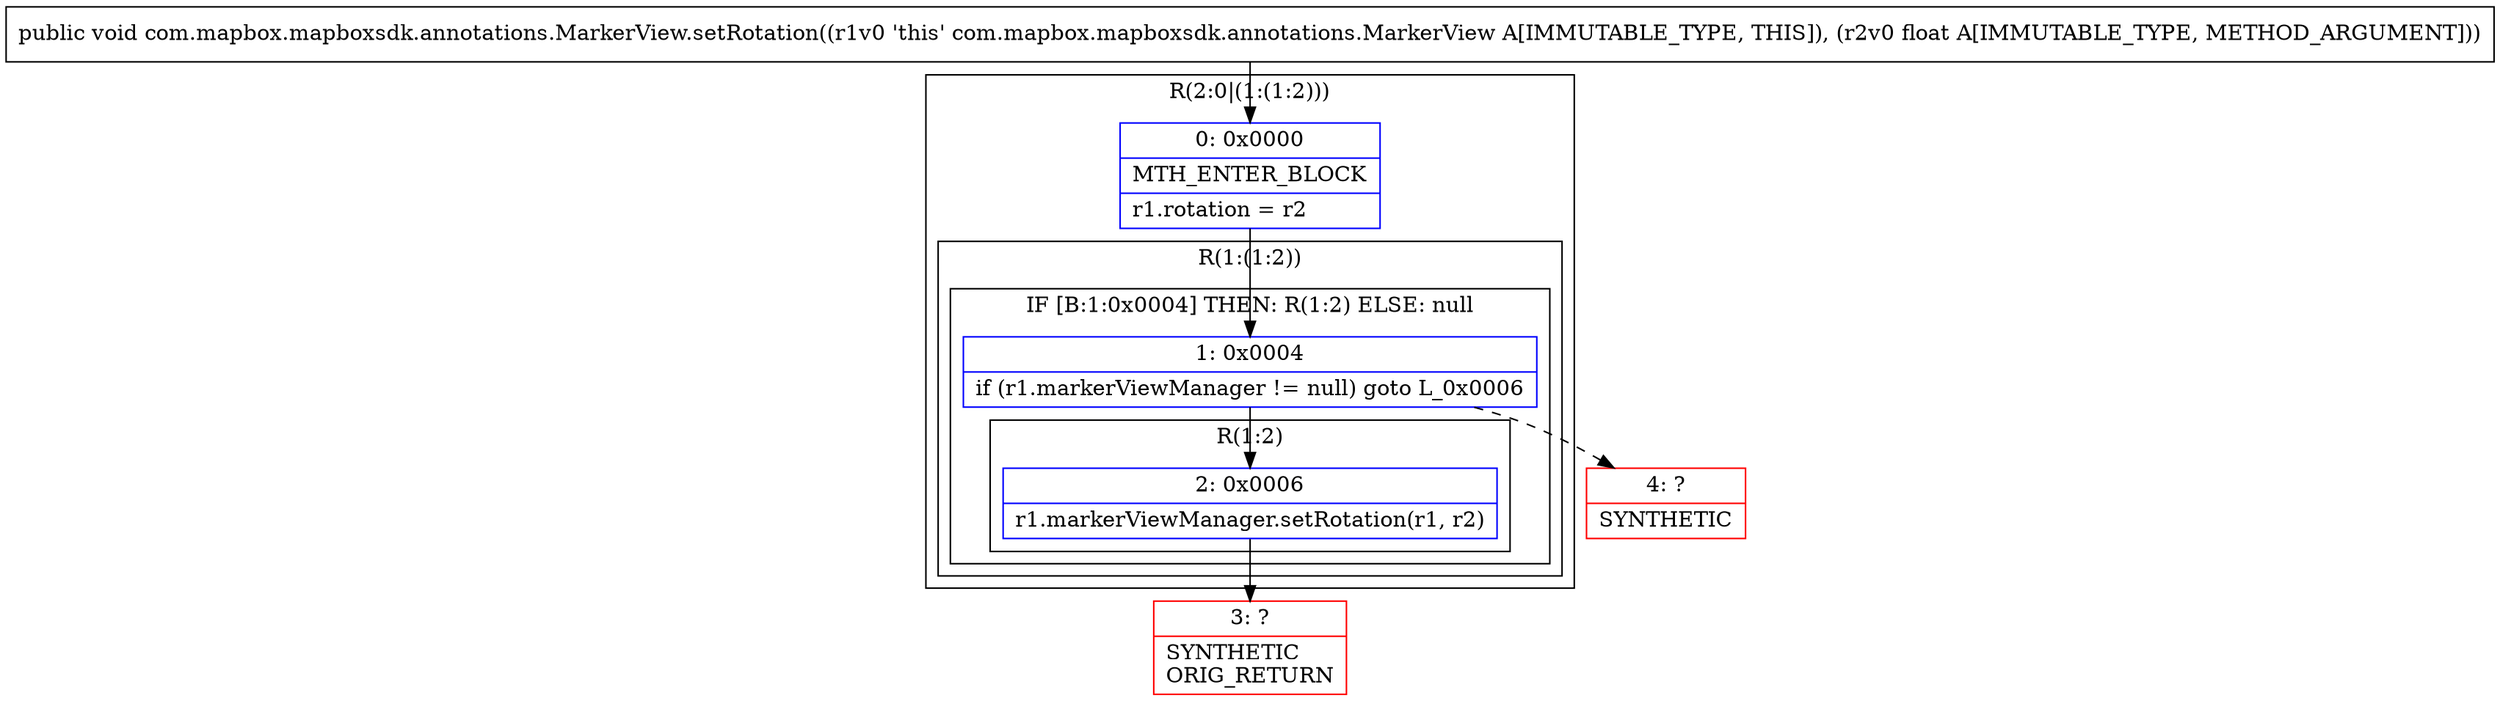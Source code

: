 digraph "CFG forcom.mapbox.mapboxsdk.annotations.MarkerView.setRotation(F)V" {
subgraph cluster_Region_488003150 {
label = "R(2:0|(1:(1:2)))";
node [shape=record,color=blue];
Node_0 [shape=record,label="{0\:\ 0x0000|MTH_ENTER_BLOCK\l|r1.rotation = r2\l}"];
subgraph cluster_Region_1539054733 {
label = "R(1:(1:2))";
node [shape=record,color=blue];
subgraph cluster_IfRegion_2134403228 {
label = "IF [B:1:0x0004] THEN: R(1:2) ELSE: null";
node [shape=record,color=blue];
Node_1 [shape=record,label="{1\:\ 0x0004|if (r1.markerViewManager != null) goto L_0x0006\l}"];
subgraph cluster_Region_1342461107 {
label = "R(1:2)";
node [shape=record,color=blue];
Node_2 [shape=record,label="{2\:\ 0x0006|r1.markerViewManager.setRotation(r1, r2)\l}"];
}
}
}
}
Node_3 [shape=record,color=red,label="{3\:\ ?|SYNTHETIC\lORIG_RETURN\l}"];
Node_4 [shape=record,color=red,label="{4\:\ ?|SYNTHETIC\l}"];
MethodNode[shape=record,label="{public void com.mapbox.mapboxsdk.annotations.MarkerView.setRotation((r1v0 'this' com.mapbox.mapboxsdk.annotations.MarkerView A[IMMUTABLE_TYPE, THIS]), (r2v0 float A[IMMUTABLE_TYPE, METHOD_ARGUMENT])) }"];
MethodNode -> Node_0;
Node_0 -> Node_1;
Node_1 -> Node_2;
Node_1 -> Node_4[style=dashed];
Node_2 -> Node_3;
}

